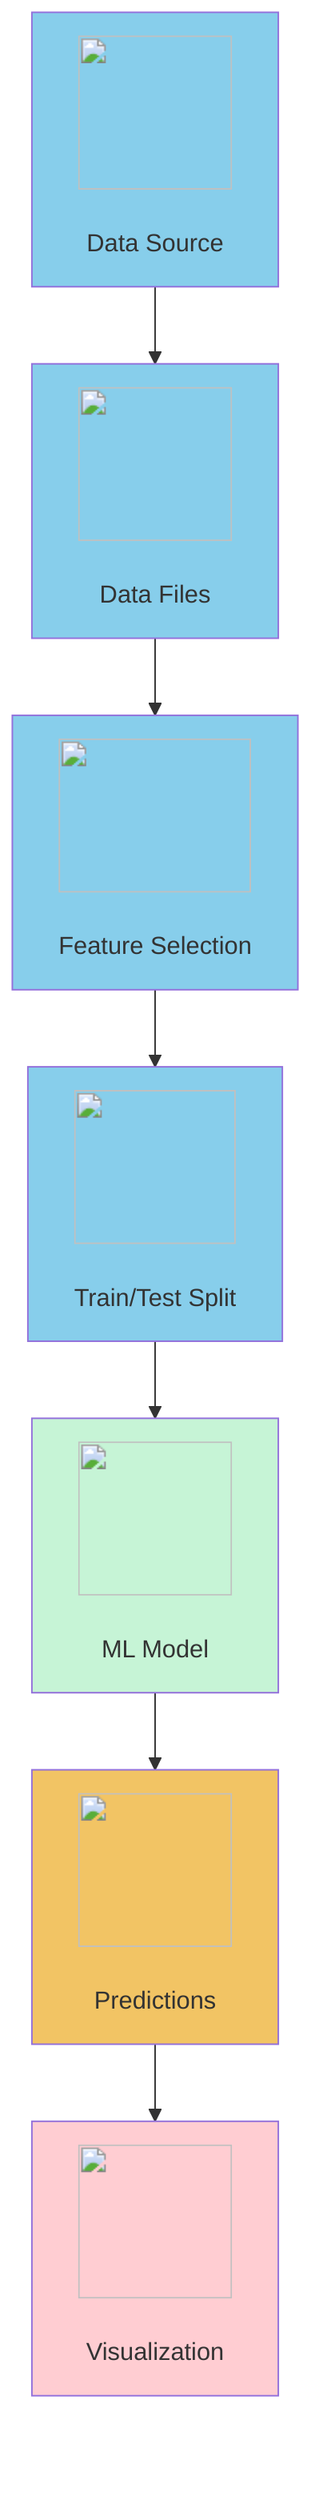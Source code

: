 graph TD;
    A["<img src='icons/database.svg' width=100 height=100/> <br/> Data Source"]:::dataNode --> B["<img src='icons/file.svg' width=100 height=100/> <br/> Data Files"]:::dataNode
    B --> C["<img src='icons/column_split.svg' width=100 height=100/> <br/> Feature Selection"]:::dataNode
    C --> D["<img src='icons/row_split.svg' width=100 height=100/> <br/> Train/Test Split"]:::dataNode
    D --> E["<img src='icons/brain.svg' width=100 height=100/> <br/> ML Model"]:::modelNode
    E --> F["<img src='icons/table.svg' width=100 height=100/> <br/> Predictions"]:::outputNode
    F --> G["<img src='dummy_plots/scatter_plot_template.svg' width=100 height=100/> <br/> Visualization"]:::plotNode

    classDef dataNode fill:#87CEEB;
    classDef modelNode fill:#C6F4D6;
    classDef outputNode fill:#F2C464;
    classDef plotNode fill:#FFCDD2;